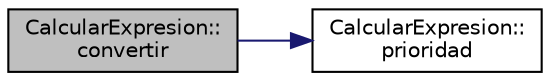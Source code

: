 digraph "CalcularExpresion::convertir"
{
 // LATEX_PDF_SIZE
  edge [fontname="Helvetica",fontsize="10",labelfontname="Helvetica",labelfontsize="10"];
  node [fontname="Helvetica",fontsize="10",shape=record];
  rankdir="LR";
  Node1 [label="CalcularExpresion::\lconvertir",height=0.2,width=0.4,color="black", fillcolor="grey75", style="filled", fontcolor="black",tooltip="convertir."];
  Node1 -> Node2 [color="midnightblue",fontsize="10",style="solid",fontname="Helvetica"];
  Node2 [label="CalcularExpresion::\lprioridad",height=0.2,width=0.4,color="black", fillcolor="white", style="filled",URL="$class_calcular_expresion.html#ae3a9c8e861f1b26662665ee37c1425bc",tooltip="prioridad."];
}
